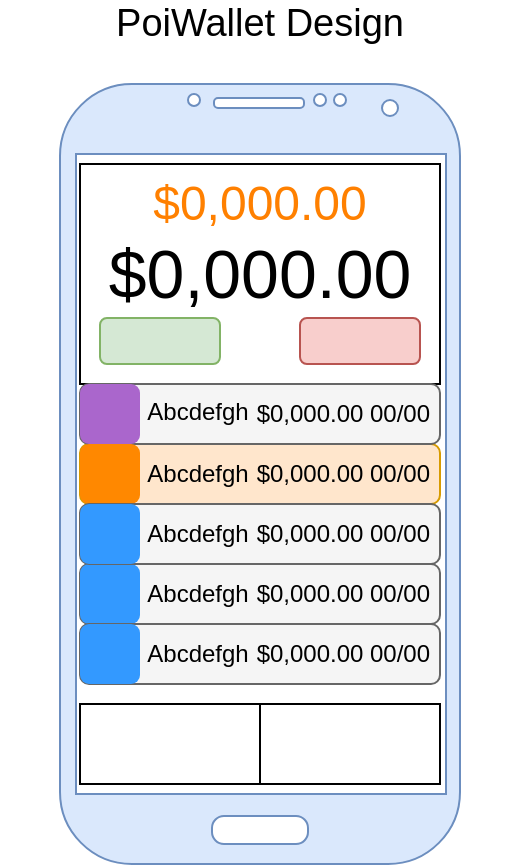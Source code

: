 <mxfile version="14.4.1" type="github">
  <diagram id="bQ6c_5JSAX21XUAB96Ek" name="Page-1">
    <mxGraphModel dx="789" dy="458" grid="1" gridSize="10" guides="1" tooltips="1" connect="1" arrows="1" fold="1" page="1" pageScale="1" pageWidth="850" pageHeight="1100" math="0" shadow="0">
      <root>
        <mxCell id="0" />
        <mxCell id="1" parent="0" />
        <mxCell id="yYLLM12Q20g5mHmjrvs0-1" value="" style="verticalLabelPosition=bottom;verticalAlign=top;html=1;shadow=0;dashed=0;strokeWidth=1;shape=mxgraph.android.phone2;strokeColor=#6c8ebf;fillColor=#dae8fc;" vertex="1" parent="1">
          <mxGeometry x="40" y="50" width="200" height="390" as="geometry" />
        </mxCell>
        <mxCell id="yYLLM12Q20g5mHmjrvs0-2" value="PoiWallet Design" style="text;html=1;strokeColor=none;fillColor=none;align=center;verticalAlign=middle;whiteSpace=wrap;rounded=0;fontSize=19;" vertex="1" parent="1">
          <mxGeometry x="10" y="10" width="260" height="20" as="geometry" />
        </mxCell>
        <mxCell id="yYLLM12Q20g5mHmjrvs0-4" value="" style="rounded=0;whiteSpace=wrap;html=1;fontSize=19;" vertex="1" parent="1">
          <mxGeometry x="50" y="90" width="180" height="110" as="geometry" />
        </mxCell>
        <mxCell id="yYLLM12Q20g5mHmjrvs0-6" value="" style="rounded=0;whiteSpace=wrap;html=1;fontSize=19;" vertex="1" parent="1">
          <mxGeometry x="50" y="360" width="90" height="40" as="geometry" />
        </mxCell>
        <mxCell id="yYLLM12Q20g5mHmjrvs0-7" value="$0,000.00" style="text;html=1;strokeColor=none;fillColor=none;align=center;verticalAlign=middle;whiteSpace=wrap;rounded=0;fontSize=34;" vertex="1" parent="1">
          <mxGeometry x="120" y="135" width="40" height="20" as="geometry" />
        </mxCell>
        <mxCell id="yYLLM12Q20g5mHmjrvs0-8" value="" style="rounded=1;html=1;align=center;verticalAlign=middle;fontStyle=1;fontSize=21;fillColor=#d5e8d4;strokeColor=#82b366;" vertex="1" parent="1">
          <mxGeometry x="60" y="167" width="60" height="23" as="geometry" />
        </mxCell>
        <mxCell id="yYLLM12Q20g5mHmjrvs0-9" value="" style="rounded=1;fillColor=#f8cecc;strokeColor=#b85450;html=1;align=center;verticalAlign=middle;fontStyle=1;fontSize=25;horizontal=1;" vertex="1" parent="1">
          <mxGeometry x="160" y="167" width="60" height="23" as="geometry" />
        </mxCell>
        <mxCell id="yYLLM12Q20g5mHmjrvs0-12" value="" style="shape=image;html=1;verticalAlign=top;verticalLabelPosition=bottom;labelBackgroundColor=#ffffff;imageAspect=0;aspect=fixed;image=https://cdn0.iconfinder.com/data/icons/essentials-9/128/__Plus-128.png;strokeColor=#00CC00;fillColor=#33FF33;fontSize=25;align=center;" vertex="1" parent="1">
          <mxGeometry x="80" y="168.5" width="20" height="20" as="geometry" />
        </mxCell>
        <mxCell id="yYLLM12Q20g5mHmjrvs0-13" value="" style="shape=image;html=1;verticalAlign=top;verticalLabelPosition=bottom;labelBackgroundColor=#ffffff;imageAspect=0;aspect=fixed;image=https://cdn0.iconfinder.com/data/icons/essentials-9/128/__Minus-128.png;strokeColor=#00CC00;fillColor=#33FF33;fontSize=25;align=center;" vertex="1" parent="1">
          <mxGeometry x="180" y="168.5" width="20" height="20" as="geometry" />
        </mxCell>
        <mxCell id="yYLLM12Q20g5mHmjrvs0-16" value="$0,000.00" style="text;html=1;strokeColor=none;fillColor=none;align=center;verticalAlign=middle;whiteSpace=wrap;rounded=0;fontSize=24;fontColor=#FF8000;" vertex="1" parent="1">
          <mxGeometry x="120" y="100" width="40" height="20" as="geometry" />
        </mxCell>
        <mxCell id="yYLLM12Q20g5mHmjrvs0-17" value="" style="rounded=1;whiteSpace=wrap;html=1;fontSize=24;align=center;fillColor=#ffe6cc;strokeColor=#d79b00;" vertex="1" parent="1">
          <mxGeometry x="50" y="230" width="180" height="30" as="geometry" />
        </mxCell>
        <mxCell id="yYLLM12Q20g5mHmjrvs0-26" value="$0,000.00" style="text;html=1;strokeColor=none;fillColor=none;align=center;verticalAlign=middle;whiteSpace=wrap;rounded=0;fontSize=12;" vertex="1" parent="1">
          <mxGeometry x="150" y="237.5" width="30" height="15" as="geometry" />
        </mxCell>
        <mxCell id="yYLLM12Q20g5mHmjrvs0-27" value="00/00" style="text;html=1;strokeColor=none;fillColor=none;align=center;verticalAlign=middle;whiteSpace=wrap;rounded=0;fontSize=12;" vertex="1" parent="1">
          <mxGeometry x="195" y="237.5" width="30" height="15" as="geometry" />
        </mxCell>
        <mxCell id="yYLLM12Q20g5mHmjrvs0-28" value="Abcdefgh" style="text;html=1;strokeColor=none;fillColor=none;align=center;verticalAlign=middle;whiteSpace=wrap;rounded=0;fontSize=12;spacingLeft=-2;" vertex="1" parent="1">
          <mxGeometry x="95" y="230" width="30" height="30" as="geometry" />
        </mxCell>
        <mxCell id="yYLLM12Q20g5mHmjrvs0-29" value="" style="rounded=1;whiteSpace=wrap;html=1;fontSize=24;align=center;fillColor=#f5f5f5;strokeColor=#666666;fontColor=#333333;" vertex="1" parent="1">
          <mxGeometry x="50" y="200" width="180" height="30" as="geometry" />
        </mxCell>
        <mxCell id="yYLLM12Q20g5mHmjrvs0-30" value="" style="verticalLabelPosition=bottom;verticalAlign=top;html=1;shadow=0;dashed=0;strokeWidth=1;strokeColor=none;shape=rect;fillColor=#aa66cc;fontSize=24;fontColor=#FF8000;align=center;rounded=1;" vertex="1" parent="1">
          <mxGeometry x="50" y="200" width="30" height="30" as="geometry" />
        </mxCell>
        <mxCell id="yYLLM12Q20g5mHmjrvs0-31" value="" style="shape=image;html=1;verticalAlign=top;verticalLabelPosition=bottom;labelBackgroundColor=#ffffff;imageAspect=0;aspect=fixed;image=https://cdn4.iconfinder.com/data/icons/food-and-equipment-outline/32/pizza-128.png;rounded=1;strokeColor=#00CC00;fillColor=#33FF33;fontSize=24;fontColor=#FF8000;align=center;sketch=0;" vertex="1" parent="1">
          <mxGeometry x="55" y="205" width="20" height="20" as="geometry" />
        </mxCell>
        <mxCell id="yYLLM12Q20g5mHmjrvs0-32" value="$0,000.00" style="text;html=1;strokeColor=none;fillColor=none;align=center;verticalAlign=middle;whiteSpace=wrap;rounded=0;fontSize=12;" vertex="1" parent="1">
          <mxGeometry x="150" y="207.5" width="30" height="15" as="geometry" />
        </mxCell>
        <mxCell id="yYLLM12Q20g5mHmjrvs0-33" value="00/00" style="text;html=1;strokeColor=none;fillColor=none;align=center;verticalAlign=middle;whiteSpace=wrap;rounded=0;fontSize=12;" vertex="1" parent="1">
          <mxGeometry x="195" y="207.5" width="30" height="15" as="geometry" />
        </mxCell>
        <mxCell id="yYLLM12Q20g5mHmjrvs0-34" value="Abcdefgh" style="text;html=1;strokeColor=none;fillColor=none;align=center;verticalAlign=top;whiteSpace=wrap;rounded=0;fontSize=12;spacingLeft=-2;" vertex="1" parent="1">
          <mxGeometry x="95" y="200" width="30" height="30" as="geometry" />
        </mxCell>
        <mxCell id="yYLLM12Q20g5mHmjrvs0-36" value="" style="verticalLabelPosition=bottom;verticalAlign=top;html=1;shadow=0;dashed=0;strokeWidth=1;strokeColor=none;shape=rect;fillColor=#ff8800;rounded=1;sketch=0;fontSize=12;fontColor=#FF8000;align=center;" vertex="1" parent="1">
          <mxGeometry x="50" y="230" width="30" height="30" as="geometry" />
        </mxCell>
        <mxCell id="yYLLM12Q20g5mHmjrvs0-37" value="" style="shape=image;html=1;verticalAlign=top;verticalLabelPosition=bottom;labelBackgroundColor=#ffffff;imageAspect=0;aspect=fixed;image=https://cdn1.iconfinder.com/data/icons/vegetables-56/50/Vegetables_Outline-13-128.png;rounded=1;sketch=0;strokeColor=#00CC00;fillColor=#33FF33;fontSize=12;fontColor=#FF8000;align=center;" vertex="1" parent="1">
          <mxGeometry x="55" y="235" width="20" height="20" as="geometry" />
        </mxCell>
        <mxCell id="yYLLM12Q20g5mHmjrvs0-44" value="" style="rounded=1;whiteSpace=wrap;html=1;fontSize=24;align=center;fillColor=#f5f5f5;strokeColor=#666666;fontColor=#333333;" vertex="1" parent="1">
          <mxGeometry x="50" y="290" width="180" height="30" as="geometry" />
        </mxCell>
        <mxCell id="yYLLM12Q20g5mHmjrvs0-45" value="$0,000.00" style="text;html=1;strokeColor=none;fillColor=none;align=center;verticalAlign=middle;whiteSpace=wrap;rounded=0;fontSize=12;" vertex="1" parent="1">
          <mxGeometry x="150" y="297.5" width="30" height="15" as="geometry" />
        </mxCell>
        <mxCell id="yYLLM12Q20g5mHmjrvs0-46" value="00/00" style="text;html=1;strokeColor=none;fillColor=none;align=center;verticalAlign=middle;whiteSpace=wrap;rounded=0;fontSize=12;" vertex="1" parent="1">
          <mxGeometry x="195" y="297.5" width="30" height="15" as="geometry" />
        </mxCell>
        <mxCell id="yYLLM12Q20g5mHmjrvs0-47" value="Abcdefgh" style="text;html=1;strokeColor=none;fillColor=none;align=center;verticalAlign=middle;whiteSpace=wrap;rounded=0;fontSize=12;spacingLeft=-2;" vertex="1" parent="1">
          <mxGeometry x="95" y="297.5" width="30" height="15" as="geometry" />
        </mxCell>
        <mxCell id="yYLLM12Q20g5mHmjrvs0-48" value="" style="verticalLabelPosition=bottom;verticalAlign=top;html=1;shadow=0;dashed=0;strokeWidth=1;strokeColor=none;shape=rect;rounded=1;sketch=0;fontSize=12;fontColor=#FF8000;align=center;fillColor=#3399FF;" vertex="1" parent="1">
          <mxGeometry x="50" y="290" width="30" height="30" as="geometry" />
        </mxCell>
        <mxCell id="yYLLM12Q20g5mHmjrvs0-50" value="" style="shape=image;html=1;verticalAlign=top;verticalLabelPosition=bottom;labelBackgroundColor=#ffffff;imageAspect=0;aspect=fixed;image=https://cdn2.iconfinder.com/data/icons/multimedia-26/24/multimedia-19-128.png;rounded=1;sketch=0;strokeColor=#00CC00;fillColor=#33FF33;fontSize=12;fontColor=#FF8000;align=center;" vertex="1" parent="1">
          <mxGeometry x="55.63" y="296.25" width="18.75" height="18.75" as="geometry" />
        </mxCell>
        <mxCell id="yYLLM12Q20g5mHmjrvs0-51" value="" style="rounded=1;whiteSpace=wrap;html=1;fontSize=24;align=center;fillColor=#f5f5f5;strokeColor=#666666;fontColor=#333333;" vertex="1" parent="1">
          <mxGeometry x="50" y="260" width="180" height="30" as="geometry" />
        </mxCell>
        <mxCell id="yYLLM12Q20g5mHmjrvs0-52" value="$0,000.00" style="text;html=1;strokeColor=none;fillColor=none;align=center;verticalAlign=middle;whiteSpace=wrap;rounded=0;fontSize=12;" vertex="1" parent="1">
          <mxGeometry x="150" y="267.5" width="30" height="15" as="geometry" />
        </mxCell>
        <mxCell id="yYLLM12Q20g5mHmjrvs0-53" value="00/00" style="text;html=1;strokeColor=none;fillColor=none;align=center;verticalAlign=middle;whiteSpace=wrap;rounded=0;fontSize=12;" vertex="1" parent="1">
          <mxGeometry x="195" y="267.5" width="30" height="15" as="geometry" />
        </mxCell>
        <mxCell id="yYLLM12Q20g5mHmjrvs0-54" value="Abcdefgh" style="text;html=1;strokeColor=none;fillColor=none;align=center;verticalAlign=middle;whiteSpace=wrap;rounded=0;fontSize=12;spacingLeft=-2;" vertex="1" parent="1">
          <mxGeometry x="95" y="260" width="30" height="30" as="geometry" />
        </mxCell>
        <mxCell id="yYLLM12Q20g5mHmjrvs0-55" value="" style="verticalLabelPosition=bottom;verticalAlign=top;html=1;shadow=0;dashed=0;strokeWidth=1;strokeColor=none;shape=rect;rounded=1;sketch=0;fontSize=12;fontColor=#FF8000;align=center;fillColor=#3399FF;" vertex="1" parent="1">
          <mxGeometry x="50" y="260" width="30" height="30" as="geometry" />
        </mxCell>
        <mxCell id="yYLLM12Q20g5mHmjrvs0-56" value="" style="shape=image;html=1;verticalAlign=top;verticalLabelPosition=bottom;labelBackgroundColor=#ffffff;imageAspect=0;aspect=fixed;image=https://cdn2.iconfinder.com/data/icons/multimedia-26/24/multimedia-19-128.png;rounded=1;sketch=0;strokeColor=#00CC00;fillColor=#33FF33;fontSize=12;fontColor=#FF8000;align=center;" vertex="1" parent="1">
          <mxGeometry x="55.63" y="266.25" width="18.75" height="18.75" as="geometry" />
        </mxCell>
        <mxCell id="yYLLM12Q20g5mHmjrvs0-57" value="" style="rounded=0;whiteSpace=wrap;html=1;fontSize=19;" vertex="1" parent="1">
          <mxGeometry x="140" y="360" width="90" height="40" as="geometry" />
        </mxCell>
        <mxCell id="yYLLM12Q20g5mHmjrvs0-58" value="" style="shape=image;html=1;verticalAlign=top;verticalLabelPosition=bottom;labelBackgroundColor=#ffffff;imageAspect=0;aspect=fixed;image=https://cdn1.iconfinder.com/data/icons/vegetables-56/50/Vegetables_Outline-13-128.png;rounded=1;sketch=0;strokeColor=#00CC00;fillColor=#33FF33;fontSize=12;fontColor=#FF8000;align=center;" vertex="1" parent="1">
          <mxGeometry x="170" y="365" width="30" height="30" as="geometry" />
        </mxCell>
        <mxCell id="yYLLM12Q20g5mHmjrvs0-60" value="" style="shape=image;html=1;verticalAlign=top;verticalLabelPosition=bottom;labelBackgroundColor=#ffffff;imageAspect=0;aspect=fixed;image=https://cdn2.iconfinder.com/data/icons/user-interface-169/32/home-128.png;rounded=1;sketch=0;strokeColor=#00CC00;fillColor=#3399FF;fontSize=12;fontColor=#FF8000;align=center;" vertex="1" parent="1">
          <mxGeometry x="80" y="365" width="30" height="30" as="geometry" />
        </mxCell>
        <mxCell id="yYLLM12Q20g5mHmjrvs0-61" value="" style="rounded=1;whiteSpace=wrap;html=1;fontSize=24;align=center;fillColor=#f5f5f5;strokeColor=#666666;fontColor=#333333;" vertex="1" parent="1">
          <mxGeometry x="50" y="320" width="180" height="30" as="geometry" />
        </mxCell>
        <mxCell id="yYLLM12Q20g5mHmjrvs0-62" value="$0,000.00" style="text;html=1;strokeColor=none;fillColor=none;align=center;verticalAlign=middle;whiteSpace=wrap;rounded=0;fontSize=12;" vertex="1" parent="1">
          <mxGeometry x="150" y="327.5" width="30" height="15" as="geometry" />
        </mxCell>
        <mxCell id="yYLLM12Q20g5mHmjrvs0-63" value="00/00" style="text;html=1;strokeColor=none;fillColor=none;align=center;verticalAlign=middle;whiteSpace=wrap;rounded=0;fontSize=12;" vertex="1" parent="1">
          <mxGeometry x="195" y="327.5" width="30" height="15" as="geometry" />
        </mxCell>
        <mxCell id="yYLLM12Q20g5mHmjrvs0-64" value="Abcdefgh" style="text;html=1;strokeColor=none;fillColor=none;align=center;verticalAlign=middle;whiteSpace=wrap;rounded=0;fontSize=12;spacingLeft=-2;" vertex="1" parent="1">
          <mxGeometry x="95" y="327.5" width="30" height="15" as="geometry" />
        </mxCell>
        <mxCell id="yYLLM12Q20g5mHmjrvs0-65" value="" style="verticalLabelPosition=bottom;verticalAlign=top;html=1;shadow=0;dashed=0;strokeWidth=1;strokeColor=none;shape=rect;rounded=1;sketch=0;fontSize=12;fontColor=#FF8000;align=center;fillColor=#3399FF;" vertex="1" parent="1">
          <mxGeometry x="50" y="320" width="30" height="30" as="geometry" />
        </mxCell>
        <mxCell id="yYLLM12Q20g5mHmjrvs0-66" value="" style="shape=image;html=1;verticalAlign=top;verticalLabelPosition=bottom;labelBackgroundColor=#ffffff;imageAspect=0;aspect=fixed;image=https://cdn2.iconfinder.com/data/icons/multimedia-26/24/multimedia-19-128.png;rounded=1;sketch=0;strokeColor=#00CC00;fillColor=#33FF33;fontSize=12;fontColor=#FF8000;align=center;" vertex="1" parent="1">
          <mxGeometry x="55.63" y="326.25" width="18.75" height="18.75" as="geometry" />
        </mxCell>
      </root>
    </mxGraphModel>
  </diagram>
</mxfile>
